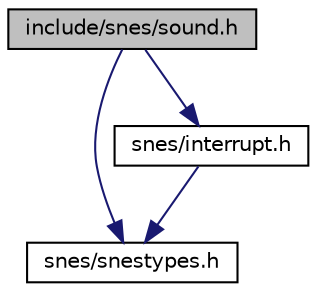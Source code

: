digraph "include/snes/sound.h"
{
 // LATEX_PDF_SIZE
  edge [fontname="Helvetica",fontsize="10",labelfontname="Helvetica",labelfontsize="10"];
  node [fontname="Helvetica",fontsize="10",shape=record];
  Node1 [label="include/snes/sound.h",height=0.2,width=0.4,color="black", fillcolor="grey75", style="filled", fontcolor="black",tooltip="snes sound support."];
  Node1 -> Node2 [color="midnightblue",fontsize="10",style="solid",fontname="Helvetica"];
  Node2 [label="snes/snestypes.h",height=0.2,width=0.4,color="black", fillcolor="white", style="filled",URL="$snestypes_8h.html",tooltip="Custom types used by libsnes."];
  Node1 -> Node3 [color="midnightblue",fontsize="10",style="solid",fontname="Helvetica"];
  Node3 [label="snes/interrupt.h",height=0.2,width=0.4,color="black", fillcolor="white", style="filled",URL="$interrupt_8h.html",tooltip="snes interrupt support."];
  Node3 -> Node2 [color="midnightblue",fontsize="10",style="solid",fontname="Helvetica"];
}
